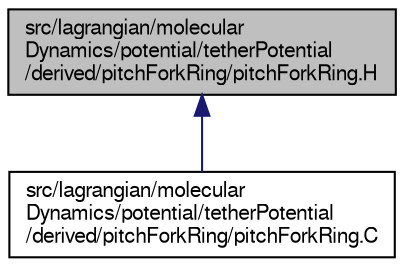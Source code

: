 digraph "src/lagrangian/molecularDynamics/potential/tetherPotential/derived/pitchForkRing/pitchForkRing.H"
{
  bgcolor="transparent";
  edge [fontname="FreeSans",fontsize="10",labelfontname="FreeSans",labelfontsize="10"];
  node [fontname="FreeSans",fontsize="10",shape=record];
  Node94 [label="src/lagrangian/molecular\lDynamics/potential/tetherPotential\l/derived/pitchForkRing/pitchForkRing.H",height=0.2,width=0.4,color="black", fillcolor="grey75", style="filled", fontcolor="black"];
  Node94 -> Node95 [dir="back",color="midnightblue",fontsize="10",style="solid",fontname="FreeSans"];
  Node95 [label="src/lagrangian/molecular\lDynamics/potential/tetherPotential\l/derived/pitchForkRing/pitchForkRing.C",height=0.2,width=0.4,color="black",URL="$a06605.html"];
}
